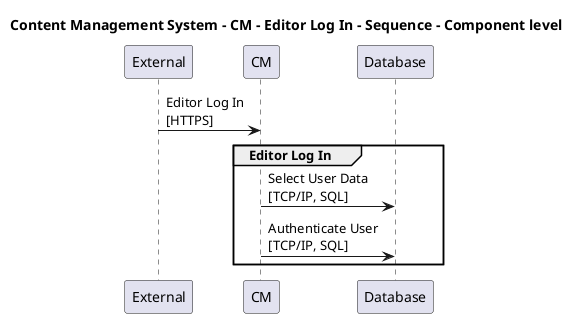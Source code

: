 @startuml

title Content Management System - CM - Editor Log In - Sequence - Component level

participant "External" as C4InterFlow.SoftwareSystems.ExternalSystem
participant "CM" as ContentManagementSystem.SoftwareSystems.CM
participant "Database" as ContentManagementSystem.SoftwareSystems.Database

C4InterFlow.SoftwareSystems.ExternalSystem -> ContentManagementSystem.SoftwareSystems.CM : Editor Log In\n[HTTPS]
group Editor Log In
ContentManagementSystem.SoftwareSystems.CM -> ContentManagementSystem.SoftwareSystems.Database : Select User Data\n[TCP/IP, SQL]
ContentManagementSystem.SoftwareSystems.CM -> ContentManagementSystem.SoftwareSystems.Database : Authenticate User\n[TCP/IP, SQL]
end


@enduml
